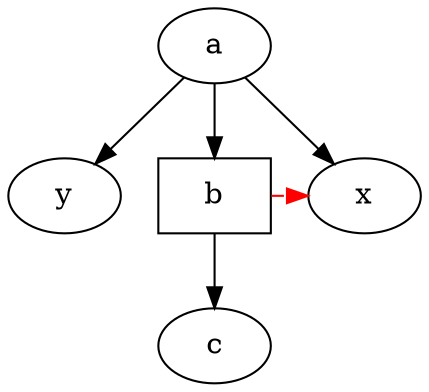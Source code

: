 digraph test4 {
       a -> {x y};
       a -> b -> c;
       b [shape=box];
       edge [style=dashed,color=red];
       b -> x;
       {rank=same; b x}
}

